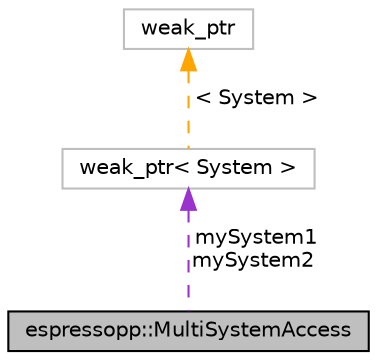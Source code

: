 digraph G
{
  edge [fontname="Helvetica",fontsize="10",labelfontname="Helvetica",labelfontsize="10"];
  node [fontname="Helvetica",fontsize="10",shape=record];
  Node1 [label="espressopp::MultiSystemAccess",height=0.2,width=0.4,color="black", fillcolor="grey75", style="filled" fontcolor="black"];
  Node2 -> Node1 [dir="back",color="darkorchid3",fontsize="10",style="dashed",label=" mySystem1\nmySystem2" ,fontname="Helvetica"];
  Node2 [label="weak_ptr\< System \>",height=0.2,width=0.4,color="grey75", fillcolor="white", style="filled"];
  Node3 -> Node2 [dir="back",color="orange",fontsize="10",style="dashed",label=" \< System \>" ,fontname="Helvetica"];
  Node3 [label="weak_ptr",height=0.2,width=0.4,color="grey75", fillcolor="white", style="filled"];
}
